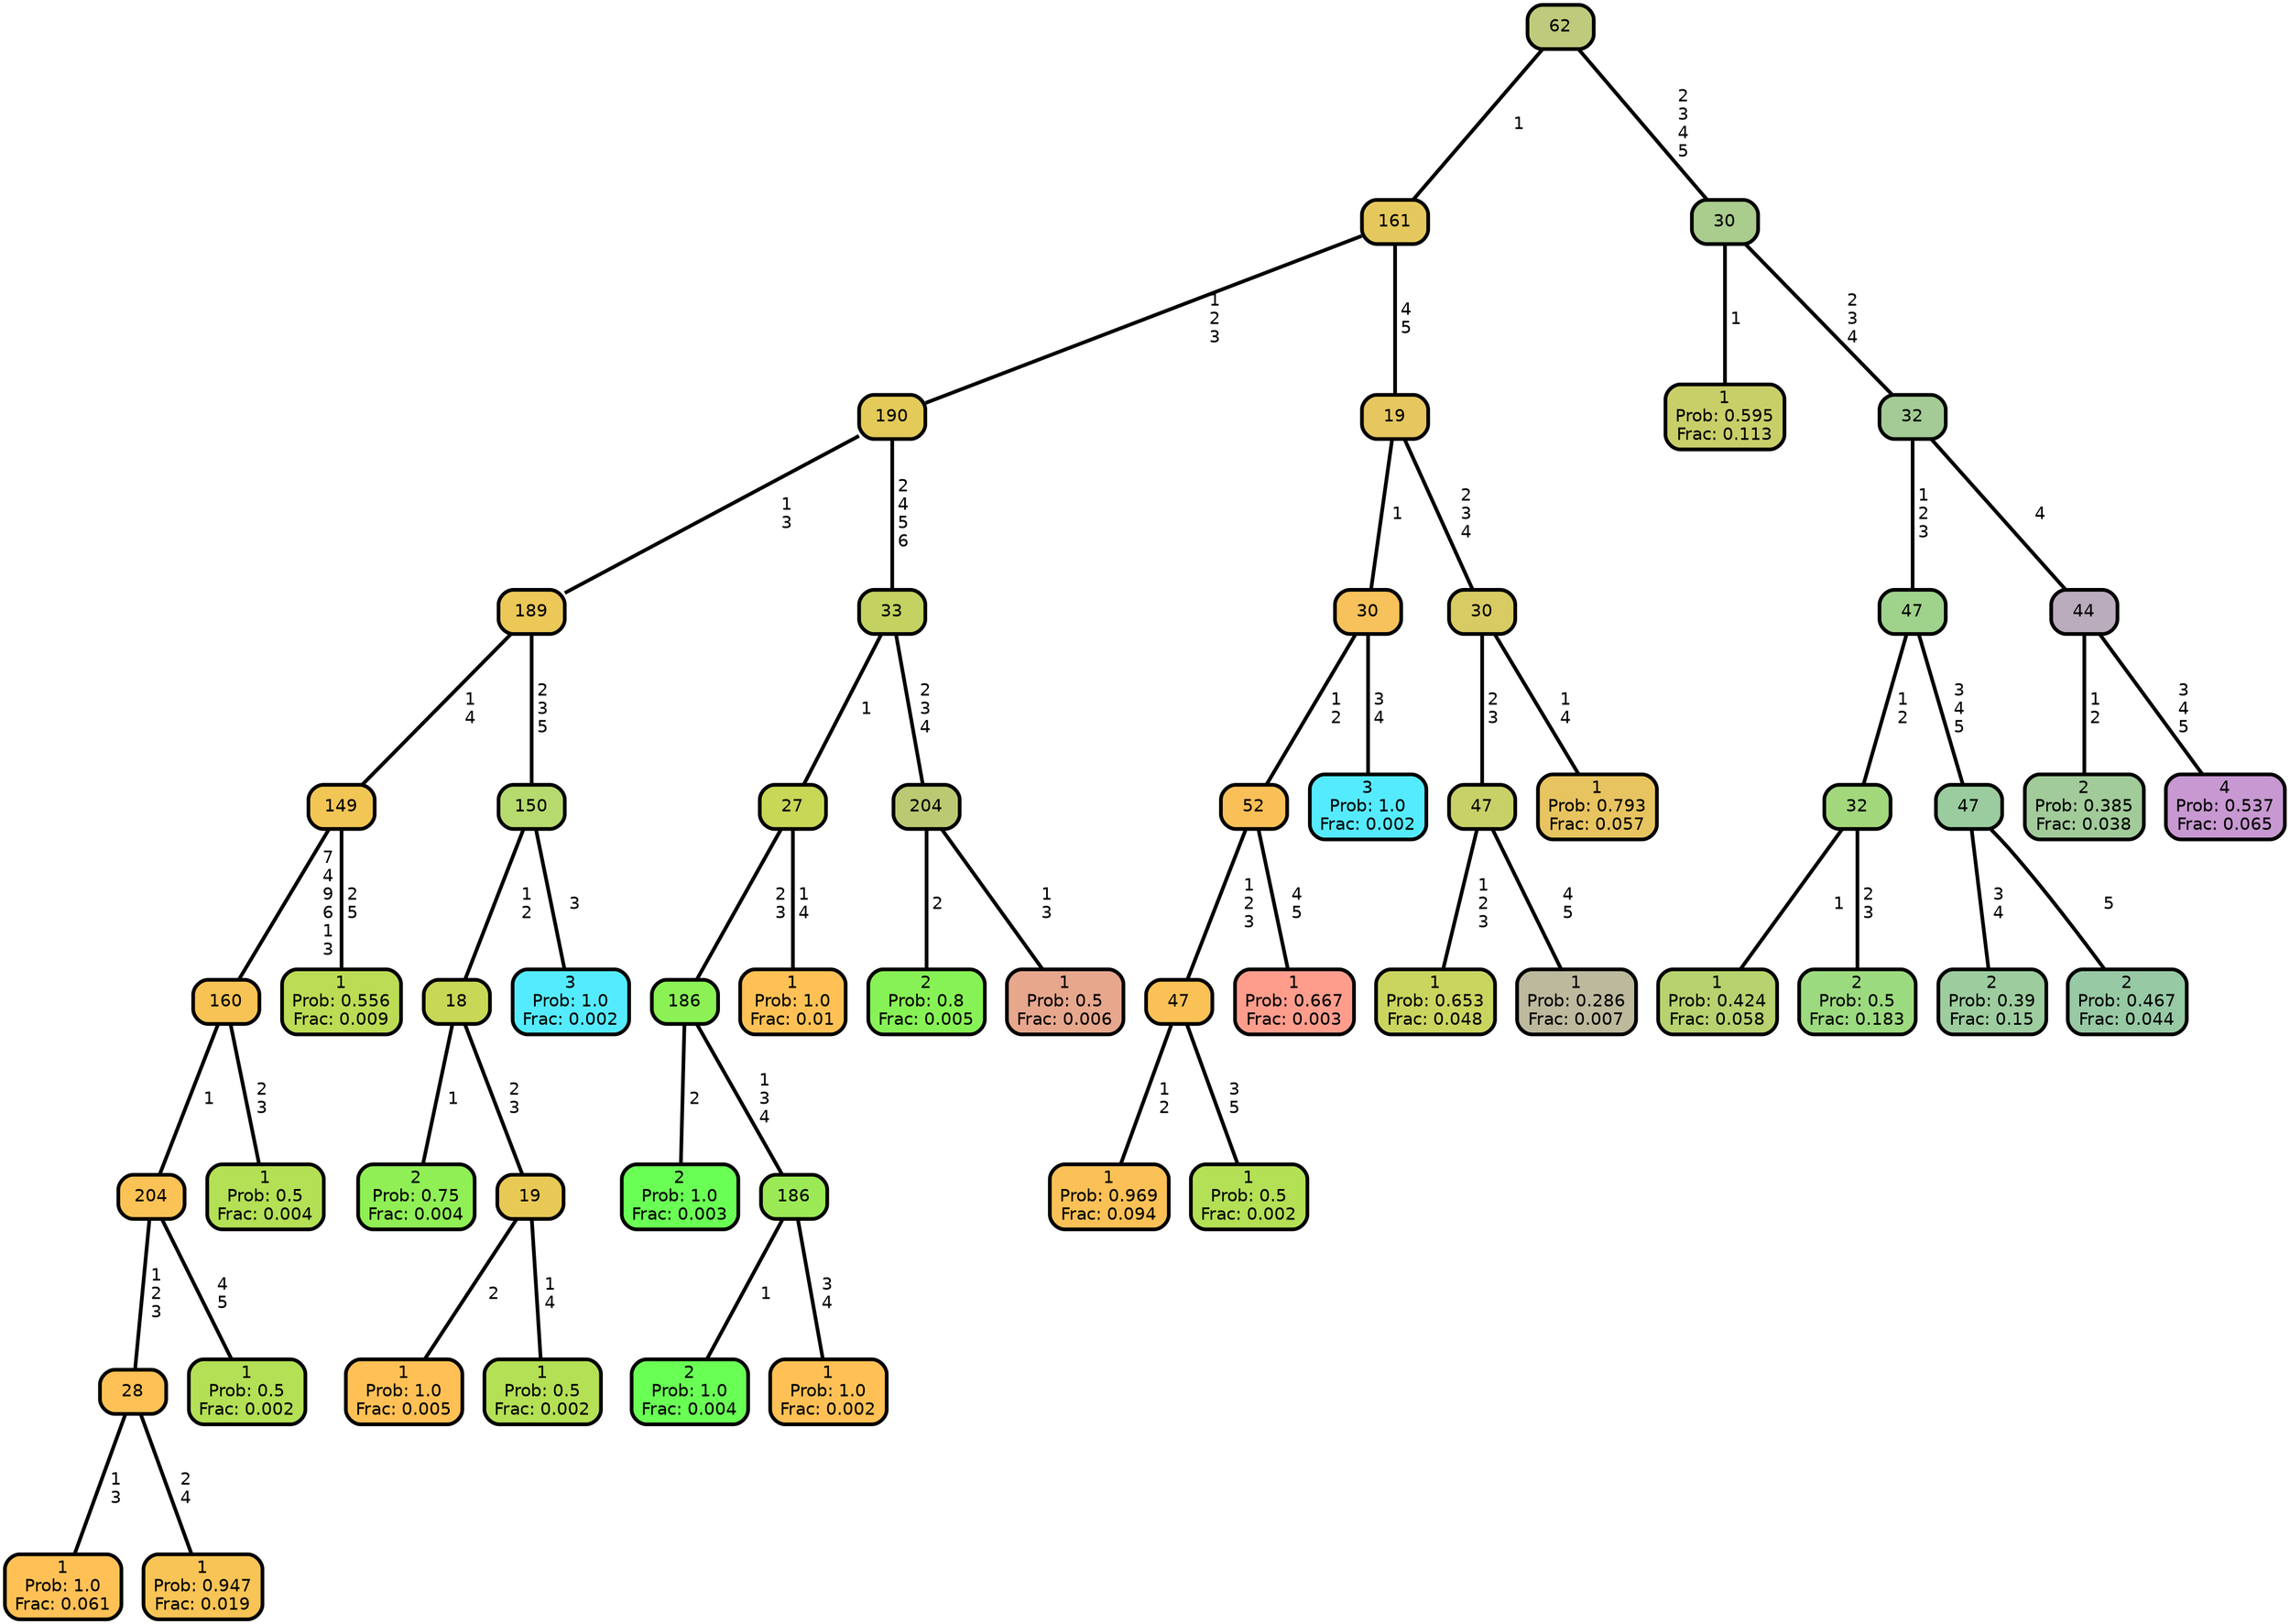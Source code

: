 graph Tree {
node [shape=box, style="filled, rounded",color="black",penwidth="3",fontcolor="black",                 fontname=helvetica] ;
graph [ranksep="0 equally", splines=straight,                 bgcolor=transparent, dpi=200] ;
edge [fontname=helvetica, color=black] ;
0 [label="1
Prob: 1.0
Frac: 0.061", fillcolor="#ffc155"] ;
1 [label="28", fillcolor="#fdc155"] ;
2 [label="1
Prob: 0.947
Frac: 0.019", fillcolor="#f7c455"] ;
3 [label="204", fillcolor="#fbc255"] ;
4 [label="1
Prob: 0.5
Frac: 0.002", fillcolor="#b4e055"] ;
5 [label="160", fillcolor="#f8c355"] ;
6 [label="1
Prob: 0.5
Frac: 0.004", fillcolor="#b4e055"] ;
7 [label="149", fillcolor="#f2c655"] ;
8 [label="1
Prob: 0.556
Frac: 0.009", fillcolor="#bcdc55"] ;
9 [label="189", fillcolor="#ebc858"] ;
10 [label="2
Prob: 0.75
Frac: 0.004", fillcolor="#8fef55"] ;
11 [label="18", fillcolor="#c8d755"] ;
12 [label="1
Prob: 1.0
Frac: 0.005", fillcolor="#ffc155"] ;
13 [label="19", fillcolor="#e9c955"] ;
14 [label="1
Prob: 0.5
Frac: 0.002", fillcolor="#b4e055"] ;
15 [label="150", fillcolor="#b7da6f"] ;
16 [label="3
Prob: 1.0
Frac: 0.002", fillcolor="#55ebff"] ;
17 [label="190", fillcolor="#e3ca59"] ;
18 [label="2
Prob: 1.0
Frac: 0.003", fillcolor="#6aff55"] ;
19 [label="186", fillcolor="#8bf155"] ;
20 [label="2
Prob: 1.0
Frac: 0.004", fillcolor="#6aff55"] ;
21 [label="186", fillcolor="#9bea55"] ;
22 [label="1
Prob: 1.0
Frac: 0.002", fillcolor="#ffc155"] ;
23 [label="27", fillcolor="#c8d755"] ;
24 [label="1
Prob: 1.0
Frac: 0.01", fillcolor="#ffc155"] ;
25 [label="33", fillcolor="#c3d260"] ;
26 [label="2
Prob: 0.8
Frac: 0.005", fillcolor="#87f255"] ;
27 [label="204", fillcolor="#bbc973"] ;
28 [label="1
Prob: 0.5
Frac: 0.006", fillcolor="#e6a78d"] ;
29 [label="161", fillcolor="#e5c85d"] ;
30 [label="1
Prob: 0.969
Frac: 0.094", fillcolor="#fbc156"] ;
31 [label="47", fillcolor="#fac156"] ;
32 [label="1
Prob: 0.5
Frac: 0.002", fillcolor="#b4e055"] ;
33 [label="52", fillcolor="#fac058"] ;
34 [label="1
Prob: 0.667
Frac: 0.003", fillcolor="#ff9d8d"] ;
35 [label="30", fillcolor="#f7c15b"] ;
36 [label="3
Prob: 1.0
Frac: 0.002", fillcolor="#55ebff"] ;
37 [label="19", fillcolor="#e6c65f"] ;
38 [label="1
Prob: 0.653
Frac: 0.048", fillcolor="#cad55f"] ;
39 [label="47", fillcolor="#c8d167"] ;
40 [label="1
Prob: 0.286
Frac: 0.007", fillcolor="#bcb99d"] ;
41 [label="30", fillcolor="#d8cb63"] ;
42 [label="1
Prob: 0.793
Frac: 0.057", fillcolor="#e7c460"] ;
43 [label="62", fillcolor="#bfca7c"] ;
44 [label="1
Prob: 0.595
Frac: 0.113", fillcolor="#c8cf69"] ;
45 [label="30", fillcolor="#aacc8d"] ;
46 [label="1
Prob: 0.424
Frac: 0.058", fillcolor="#b7d26e"] ;
47 [label="32", fillcolor="#a2d87b"] ;
48 [label="2
Prob: 0.5
Frac: 0.183", fillcolor="#9cda7f"] ;
49 [label="47", fillcolor="#9fd38b"] ;
50 [label="2
Prob: 0.39
Frac: 0.15", fillcolor="#9dcd9e"] ;
51 [label="47", fillcolor="#9bcca0"] ;
52 [label="2
Prob: 0.467
Frac: 0.044", fillcolor="#97c9a4"] ;
53 [label="32", fillcolor="#a4cb95"] ;
54 [label="2
Prob: 0.385
Frac: 0.038", fillcolor="#a2cb9a"] ;
55 [label="44", fillcolor="#baabbd"] ;
56 [label="4
Prob: 0.537
Frac: 0.065", fillcolor="#c798d1"] ;
1 -- 0 [label=" 1\n 3",penwidth=3] ;
1 -- 2 [label=" 2\n 4",penwidth=3] ;
3 -- 1 [label=" 1\n 2\n 3",penwidth=3] ;
3 -- 4 [label=" 4\n 5",penwidth=3] ;
5 -- 3 [label=" 1",penwidth=3] ;
5 -- 6 [label=" 2\n 3",penwidth=3] ;
7 -- 5 [label=" 7\n 4\n 9\n 6\n 1\n 3",penwidth=3] ;
7 -- 8 [label=" 2\n 5",penwidth=3] ;
9 -- 7 [label=" 1\n 4",penwidth=3] ;
9 -- 15 [label=" 2\n 3\n 5",penwidth=3] ;
11 -- 10 [label=" 1",penwidth=3] ;
11 -- 13 [label=" 2\n 3",penwidth=3] ;
13 -- 12 [label=" 2",penwidth=3] ;
13 -- 14 [label=" 1\n 4",penwidth=3] ;
15 -- 11 [label=" 1\n 2",penwidth=3] ;
15 -- 16 [label=" 3",penwidth=3] ;
17 -- 9 [label=" 1\n 3",penwidth=3] ;
17 -- 25 [label=" 2\n 4\n 5\n 6",penwidth=3] ;
19 -- 18 [label=" 2",penwidth=3] ;
19 -- 21 [label=" 1\n 3\n 4",penwidth=3] ;
21 -- 20 [label=" 1",penwidth=3] ;
21 -- 22 [label=" 3\n 4",penwidth=3] ;
23 -- 19 [label=" 2\n 3",penwidth=3] ;
23 -- 24 [label=" 1\n 4",penwidth=3] ;
25 -- 23 [label=" 1",penwidth=3] ;
25 -- 27 [label=" 2\n 3\n 4",penwidth=3] ;
27 -- 26 [label=" 2",penwidth=3] ;
27 -- 28 [label=" 1\n 3",penwidth=3] ;
29 -- 17 [label=" 1\n 2\n 3",penwidth=3] ;
29 -- 37 [label=" 4\n 5",penwidth=3] ;
31 -- 30 [label=" 1\n 2",penwidth=3] ;
31 -- 32 [label=" 3\n 5",penwidth=3] ;
33 -- 31 [label=" 1\n 2\n 3",penwidth=3] ;
33 -- 34 [label=" 4\n 5",penwidth=3] ;
35 -- 33 [label=" 1\n 2",penwidth=3] ;
35 -- 36 [label=" 3\n 4",penwidth=3] ;
37 -- 35 [label=" 1",penwidth=3] ;
37 -- 41 [label=" 2\n 3\n 4",penwidth=3] ;
39 -- 38 [label=" 1\n 2\n 3",penwidth=3] ;
39 -- 40 [label=" 4\n 5",penwidth=3] ;
41 -- 39 [label=" 2\n 3",penwidth=3] ;
41 -- 42 [label=" 1\n 4",penwidth=3] ;
43 -- 29 [label=" 1",penwidth=3] ;
43 -- 45 [label=" 2\n 3\n 4\n 5",penwidth=3] ;
45 -- 44 [label=" 1",penwidth=3] ;
45 -- 53 [label=" 2\n 3\n 4",penwidth=3] ;
47 -- 46 [label=" 1",penwidth=3] ;
47 -- 48 [label=" 2\n 3",penwidth=3] ;
49 -- 47 [label=" 1\n 2",penwidth=3] ;
49 -- 51 [label=" 3\n 4\n 5",penwidth=3] ;
51 -- 50 [label=" 3\n 4",penwidth=3] ;
51 -- 52 [label=" 5",penwidth=3] ;
53 -- 49 [label=" 1\n 2\n 3",penwidth=3] ;
53 -- 55 [label=" 4",penwidth=3] ;
55 -- 54 [label=" 1\n 2",penwidth=3] ;
55 -- 56 [label=" 3\n 4\n 5",penwidth=3] ;
{rank = same;}}